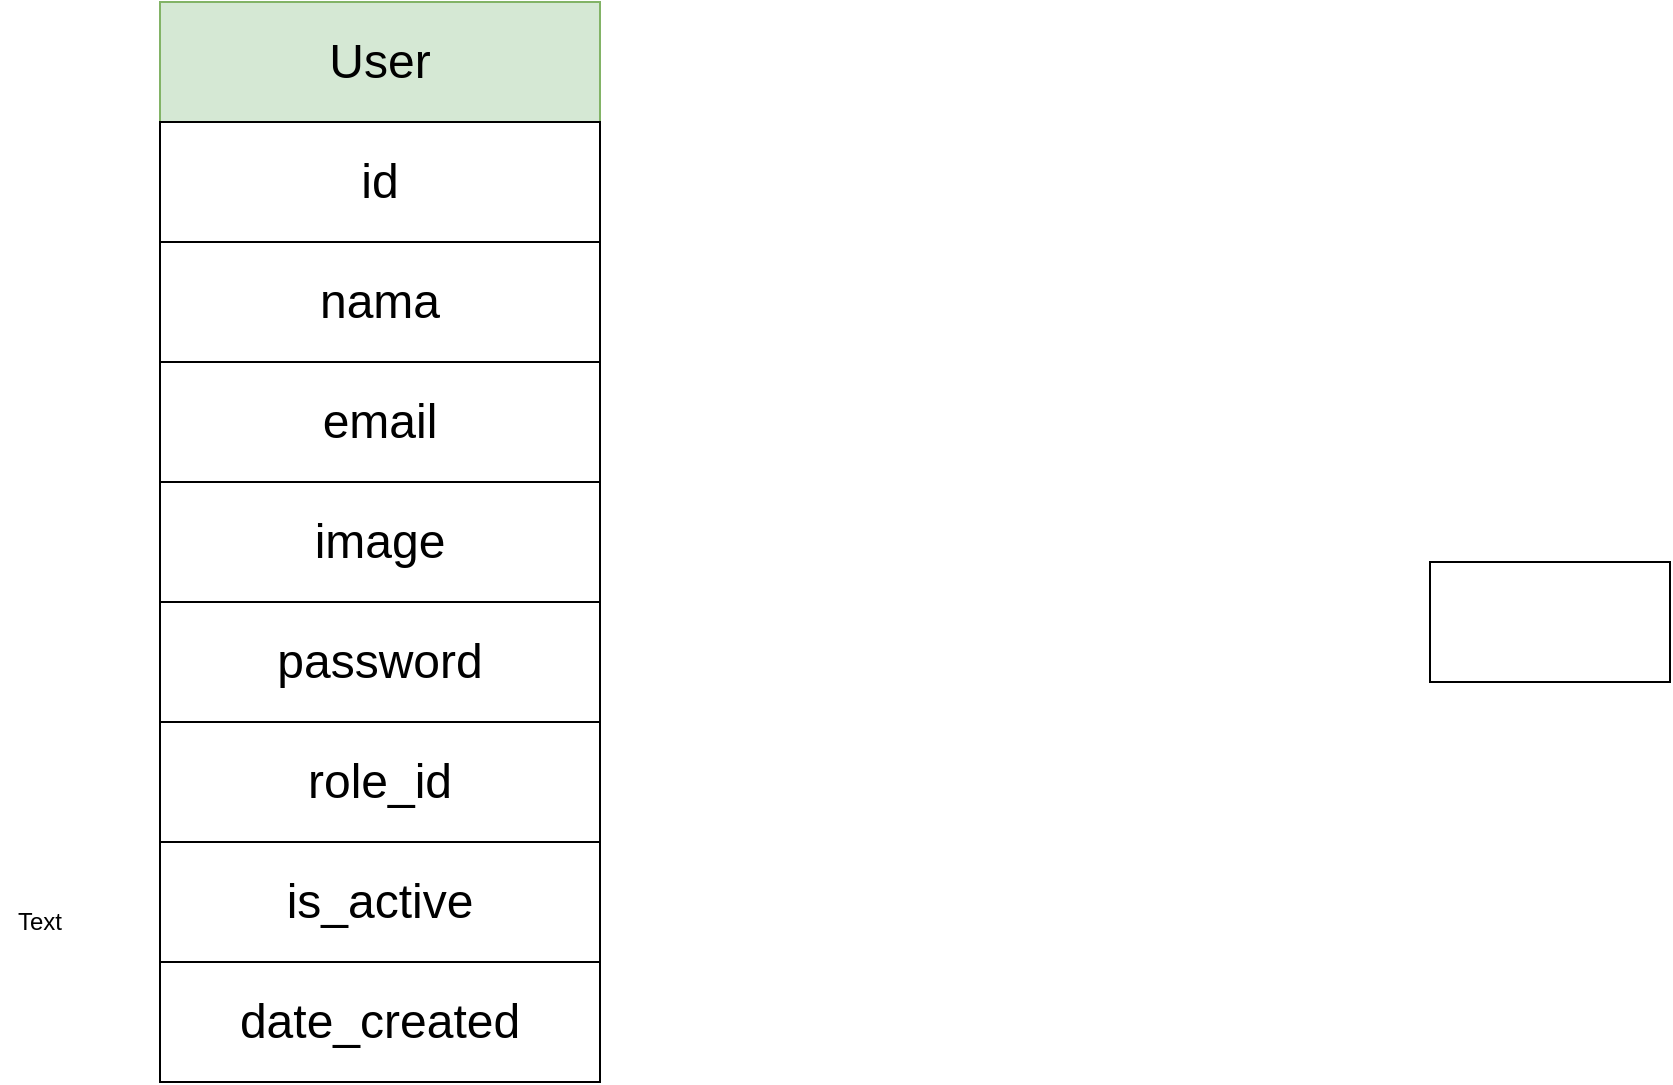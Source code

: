 <mxfile version="14.6.6" type="github">
  <diagram id="aNyop9hjlrTQ0mWWM-lA" name="Page-1">
    <mxGraphModel dx="2185" dy="780" grid="1" gridSize="10" guides="1" tooltips="1" connect="1" arrows="1" fold="1" page="1" pageScale="1" pageWidth="850" pageHeight="1100" math="0" shadow="0">
      <root>
        <mxCell id="0" />
        <mxCell id="1" parent="0" />
        <mxCell id="jtkYzB4JRikXSF7hLt3M-2" value="" style="rounded=0;whiteSpace=wrap;html=1;fillColor=#d5e8d4;strokeColor=#82b366;" vertex="1" parent="1">
          <mxGeometry x="-330" y="110" width="220" height="60" as="geometry" />
        </mxCell>
        <mxCell id="jtkYzB4JRikXSF7hLt3M-3" value="&lt;font style=&quot;font-size: 24px&quot;&gt;User&lt;/font&gt;" style="text;html=1;strokeColor=none;fillColor=none;align=center;verticalAlign=middle;whiteSpace=wrap;rounded=0;" vertex="1" parent="1">
          <mxGeometry x="-330" y="110" width="220" height="60" as="geometry" />
        </mxCell>
        <mxCell id="jtkYzB4JRikXSF7hLt3M-4" value="" style="rounded=0;whiteSpace=wrap;html=1;" vertex="1" parent="1">
          <mxGeometry x="-330" y="170" width="220" height="60" as="geometry" />
        </mxCell>
        <mxCell id="jtkYzB4JRikXSF7hLt3M-5" value="Text" style="text;html=1;strokeColor=none;fillColor=none;align=center;verticalAlign=middle;whiteSpace=wrap;rounded=0;" vertex="1" parent="1">
          <mxGeometry x="-410" y="560" width="40" height="20" as="geometry" />
        </mxCell>
        <mxCell id="jtkYzB4JRikXSF7hLt3M-6" value="&lt;font style=&quot;font-size: 24px&quot;&gt;id&lt;/font&gt;" style="text;html=1;strokeColor=none;fillColor=none;align=center;verticalAlign=middle;whiteSpace=wrap;rounded=0;" vertex="1" parent="1">
          <mxGeometry x="-330" y="170" width="220" height="60" as="geometry" />
        </mxCell>
        <mxCell id="jtkYzB4JRikXSF7hLt3M-7" value="" style="rounded=0;whiteSpace=wrap;html=1;" vertex="1" parent="1">
          <mxGeometry x="-330" y="230" width="220" height="60" as="geometry" />
        </mxCell>
        <mxCell id="jtkYzB4JRikXSF7hLt3M-8" value="&lt;div&gt;nama&lt;/div&gt;" style="text;html=1;strokeColor=none;fillColor=none;align=center;verticalAlign=middle;whiteSpace=wrap;rounded=0;fontSize=24;" vertex="1" parent="1">
          <mxGeometry x="-240" y="250" width="40" height="20" as="geometry" />
        </mxCell>
        <mxCell id="jtkYzB4JRikXSF7hLt3M-12" value="" style="rounded=0;whiteSpace=wrap;html=1;fontSize=24;" vertex="1" parent="1">
          <mxGeometry x="-330" y="290" width="220" height="60" as="geometry" />
        </mxCell>
        <mxCell id="jtkYzB4JRikXSF7hLt3M-14" value="email" style="text;html=1;strokeColor=none;fillColor=none;align=center;verticalAlign=middle;whiteSpace=wrap;rounded=0;fontSize=24;" vertex="1" parent="1">
          <mxGeometry x="-240" y="310" width="40" height="20" as="geometry" />
        </mxCell>
        <mxCell id="jtkYzB4JRikXSF7hLt3M-16" value="" style="rounded=0;whiteSpace=wrap;html=1;fontSize=24;" vertex="1" parent="1">
          <mxGeometry x="-330" y="350" width="220" height="60" as="geometry" />
        </mxCell>
        <mxCell id="jtkYzB4JRikXSF7hLt3M-17" value="image" style="text;html=1;strokeColor=none;fillColor=none;align=center;verticalAlign=middle;whiteSpace=wrap;rounded=0;fontSize=24;" vertex="1" parent="1">
          <mxGeometry x="-240" y="370" width="40" height="20" as="geometry" />
        </mxCell>
        <mxCell id="jtkYzB4JRikXSF7hLt3M-18" value="" style="rounded=0;whiteSpace=wrap;html=1;fontSize=24;" vertex="1" parent="1">
          <mxGeometry x="-330" y="410" width="220" height="60" as="geometry" />
        </mxCell>
        <mxCell id="jtkYzB4JRikXSF7hLt3M-19" value="password" style="text;html=1;strokeColor=none;fillColor=none;align=center;verticalAlign=middle;whiteSpace=wrap;rounded=0;fontSize=24;" vertex="1" parent="1">
          <mxGeometry x="-330" y="410" width="220" height="60" as="geometry" />
        </mxCell>
        <mxCell id="jtkYzB4JRikXSF7hLt3M-20" value="" style="rounded=0;whiteSpace=wrap;html=1;fontSize=24;" vertex="1" parent="1">
          <mxGeometry x="-330" y="470" width="220" height="60" as="geometry" />
        </mxCell>
        <mxCell id="jtkYzB4JRikXSF7hLt3M-21" value="role_id" style="text;html=1;strokeColor=none;fillColor=none;align=center;verticalAlign=middle;whiteSpace=wrap;rounded=0;fontSize=24;" vertex="1" parent="1">
          <mxGeometry x="-240" y="490" width="40" height="20" as="geometry" />
        </mxCell>
        <mxCell id="jtkYzB4JRikXSF7hLt3M-22" value="" style="rounded=0;whiteSpace=wrap;html=1;fontSize=24;" vertex="1" parent="1">
          <mxGeometry x="-330" y="530" width="220" height="60" as="geometry" />
        </mxCell>
        <mxCell id="jtkYzB4JRikXSF7hLt3M-24" value="is_active" style="text;html=1;strokeColor=none;fillColor=none;align=center;verticalAlign=middle;whiteSpace=wrap;rounded=0;fontSize=24;" vertex="1" parent="1">
          <mxGeometry x="-240" y="550" width="40" height="20" as="geometry" />
        </mxCell>
        <mxCell id="jtkYzB4JRikXSF7hLt3M-25" value="" style="rounded=0;whiteSpace=wrap;html=1;fontSize=24;" vertex="1" parent="1">
          <mxGeometry x="-330" y="590" width="220" height="60" as="geometry" />
        </mxCell>
        <mxCell id="jtkYzB4JRikXSF7hLt3M-26" value="date_created" style="text;html=1;strokeColor=none;fillColor=none;align=center;verticalAlign=middle;whiteSpace=wrap;rounded=0;fontSize=24;" vertex="1" parent="1">
          <mxGeometry x="-240" y="610" width="40" height="20" as="geometry" />
        </mxCell>
        <mxCell id="jtkYzB4JRikXSF7hLt3M-27" value="" style="rounded=0;whiteSpace=wrap;html=1;fontSize=24;" vertex="1" parent="1">
          <mxGeometry x="305" y="390" width="120" height="60" as="geometry" />
        </mxCell>
      </root>
    </mxGraphModel>
  </diagram>
</mxfile>

